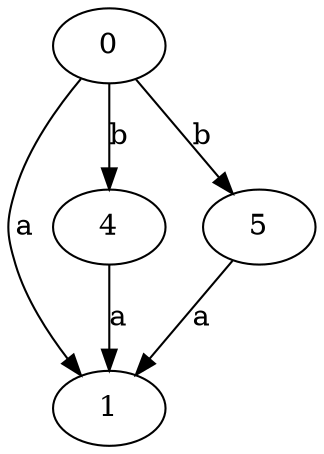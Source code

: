 strict digraph  {
0;
1;
4;
5;
0 -> 1  [label=a];
0 -> 4  [label=b];
0 -> 5  [label=b];
4 -> 1  [label=a];
5 -> 1  [label=a];
}
